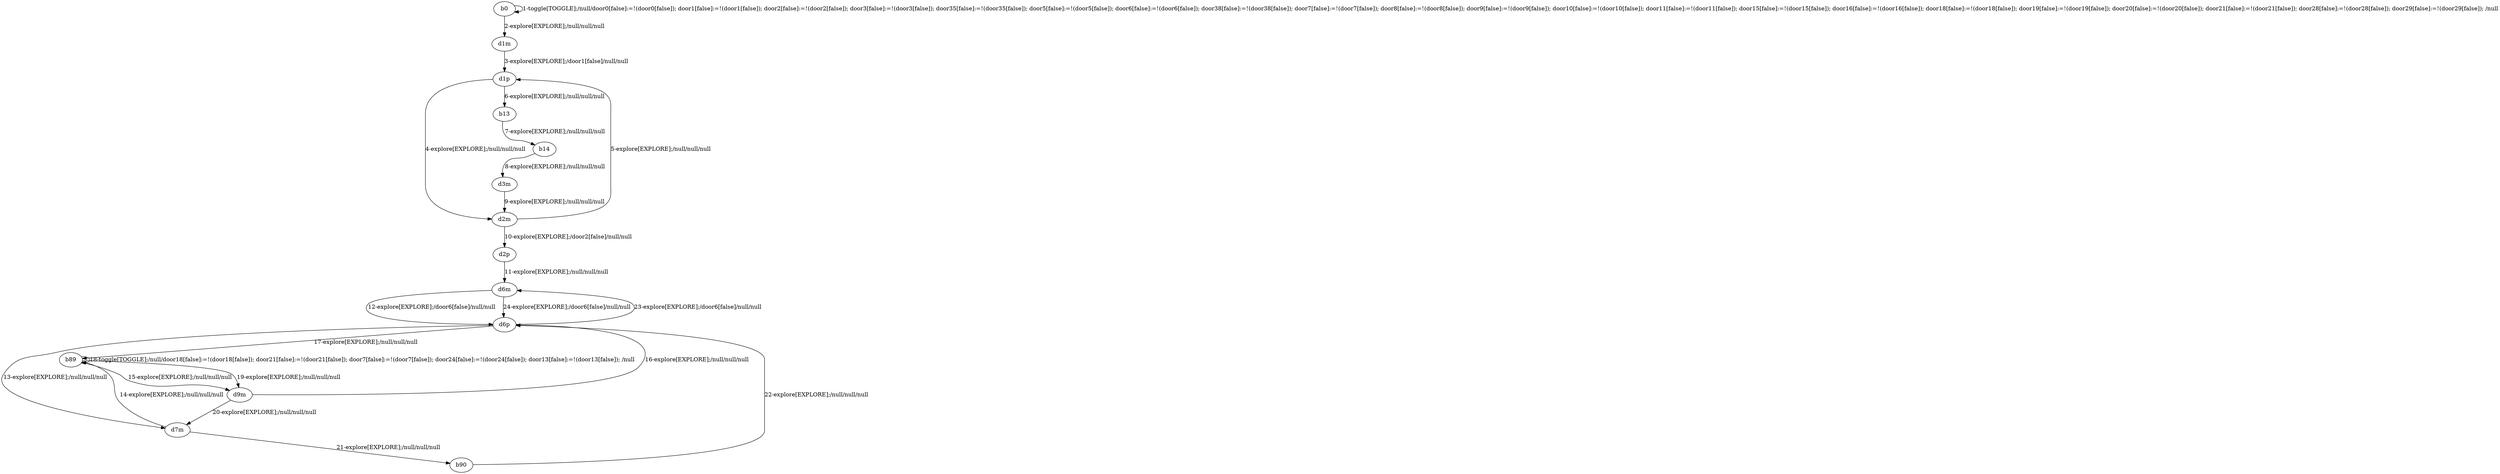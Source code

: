 # Total number of goals covered by this test: 3
# d9m --> d6p
# d6p --> d6m
# d7m --> b90

digraph g {
"b0" -> "b0" [label = "1-toggle[TOGGLE];/null/door0[false]:=!(door0[false]); door1[false]:=!(door1[false]); door2[false]:=!(door2[false]); door3[false]:=!(door3[false]); door35[false]:=!(door35[false]); door5[false]:=!(door5[false]); door6[false]:=!(door6[false]); door38[false]:=!(door38[false]); door7[false]:=!(door7[false]); door8[false]:=!(door8[false]); door9[false]:=!(door9[false]); door10[false]:=!(door10[false]); door11[false]:=!(door11[false]); door15[false]:=!(door15[false]); door16[false]:=!(door16[false]); door18[false]:=!(door18[false]); door19[false]:=!(door19[false]); door20[false]:=!(door20[false]); door21[false]:=!(door21[false]); door28[false]:=!(door28[false]); door29[false]:=!(door29[false]); /null"];
"b0" -> "d1m" [label = "2-explore[EXPLORE];/null/null/null"];
"d1m" -> "d1p" [label = "3-explore[EXPLORE];/door1[false]/null/null"];
"d1p" -> "d2m" [label = "4-explore[EXPLORE];/null/null/null"];
"d2m" -> "d1p" [label = "5-explore[EXPLORE];/null/null/null"];
"d1p" -> "b13" [label = "6-explore[EXPLORE];/null/null/null"];
"b13" -> "b14" [label = "7-explore[EXPLORE];/null/null/null"];
"b14" -> "d3m" [label = "8-explore[EXPLORE];/null/null/null"];
"d3m" -> "d2m" [label = "9-explore[EXPLORE];/null/null/null"];
"d2m" -> "d2p" [label = "10-explore[EXPLORE];/door2[false]/null/null"];
"d2p" -> "d6m" [label = "11-explore[EXPLORE];/null/null/null"];
"d6m" -> "d6p" [label = "12-explore[EXPLORE];/door6[false]/null/null"];
"d6p" -> "d7m" [label = "13-explore[EXPLORE];/null/null/null"];
"d7m" -> "b89" [label = "14-explore[EXPLORE];/null/null/null"];
"b89" -> "d9m" [label = "15-explore[EXPLORE];/null/null/null"];
"d9m" -> "d6p" [label = "16-explore[EXPLORE];/null/null/null"];
"d6p" -> "b89" [label = "17-explore[EXPLORE];/null/null/null"];
"b89" -> "b89" [label = "18-toggle[TOGGLE];/null/door18[false]:=!(door18[false]); door21[false]:=!(door21[false]); door7[false]:=!(door7[false]); door24[false]:=!(door24[false]); door13[false]:=!(door13[false]); /null"];
"b89" -> "d9m" [label = "19-explore[EXPLORE];/null/null/null"];
"d9m" -> "d7m" [label = "20-explore[EXPLORE];/null/null/null"];
"d7m" -> "b90" [label = "21-explore[EXPLORE];/null/null/null"];
"b90" -> "d6p" [label = "22-explore[EXPLORE];/null/null/null"];
"d6p" -> "d6m" [label = "23-explore[EXPLORE];/door6[false]/null/null"];
"d6m" -> "d6p" [label = "24-explore[EXPLORE];/door6[false]/null/null"];
}